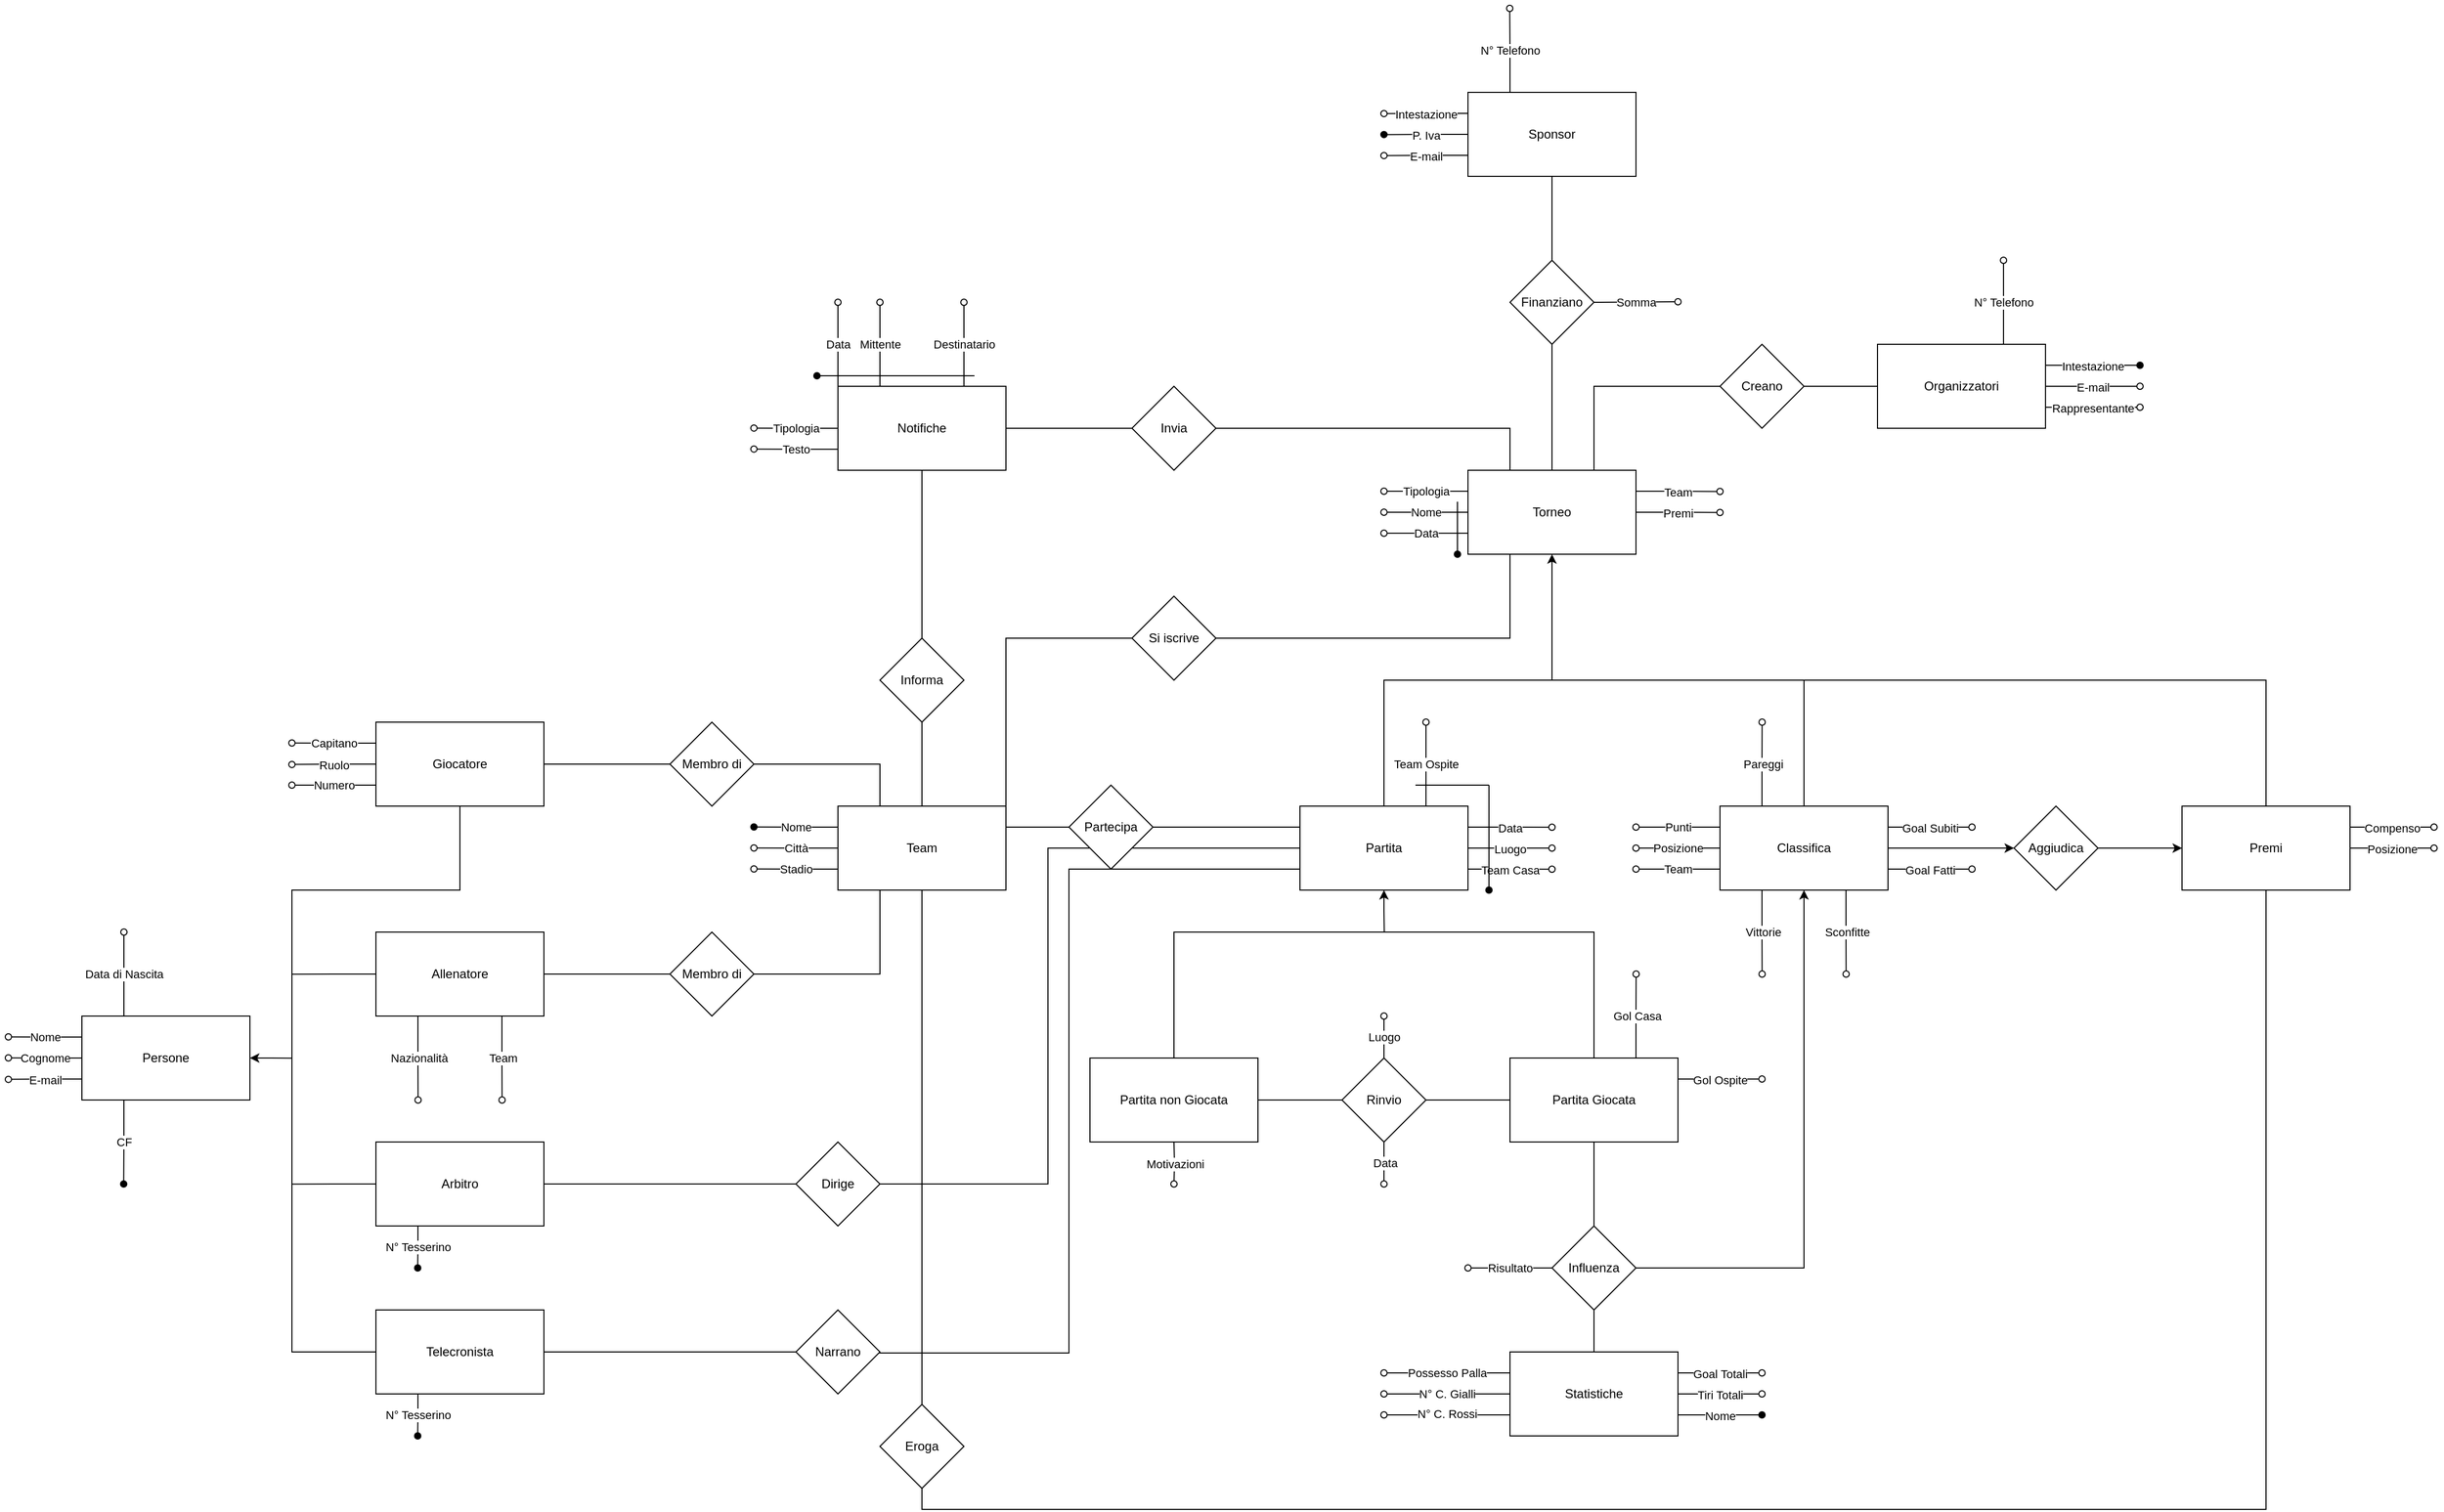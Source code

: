 <mxfile version="24.3.0" type="device">
  <diagram name="Pagina-1" id="0Rbkx9QmhZhgT6b7FMYn">
    <mxGraphModel dx="1050" dy="530" grid="1" gridSize="10" guides="1" tooltips="1" connect="1" arrows="1" fold="1" page="1" pageScale="1" pageWidth="2336" pageHeight="1654" math="0" shadow="0">
      <root>
        <mxCell id="0" />
        <mxCell id="1" parent="0" />
        <mxCell id="u2MX4JC7FRzVMPu_PMGF-46" style="edgeStyle=orthogonalEdgeStyle;rounded=0;orthogonalLoop=1;jettySize=auto;html=1;exitX=1;exitY=0.5;exitDx=0;exitDy=0;entryX=0;entryY=0.75;entryDx=0;entryDy=0;endArrow=none;endFill=0;" parent="1" target="u2MX4JC7FRzVMPu_PMGF-21" edge="1">
          <mxGeometry relative="1" as="geometry">
            <mxPoint x="803" y="1440" as="sourcePoint" />
            <Array as="points">
              <mxPoint x="1023" y="1441" />
              <mxPoint x="1023" y="980" />
            </Array>
          </mxGeometry>
        </mxCell>
        <mxCell id="u2MX4JC7FRzVMPu_PMGF-105" style="edgeStyle=orthogonalEdgeStyle;rounded=0;orthogonalLoop=1;jettySize=auto;html=1;exitX=1;exitY=0.5;exitDx=0;exitDy=0;entryX=0;entryY=0.5;entryDx=0;entryDy=0;endArrow=none;endFill=0;" parent="1" source="u2MX4JC7FRzVMPu_PMGF-41" target="u2MX4JC7FRzVMPu_PMGF-21" edge="1">
          <mxGeometry relative="1" as="geometry">
            <Array as="points">
              <mxPoint x="1003" y="1280" />
              <mxPoint x="1003" y="960" />
            </Array>
          </mxGeometry>
        </mxCell>
        <mxCell id="cI6OHQR8IvunFAdhXqOb-24" value="Data" style="edgeStyle=orthogonalEdgeStyle;rounded=0;orthogonalLoop=1;jettySize=auto;html=1;exitX=0;exitY=0.75;exitDx=0;exitDy=0;endArrow=oval;endFill=0;" parent="1" source="u2MX4JC7FRzVMPu_PMGF-2" edge="1">
          <mxGeometry relative="1" as="geometry">
            <mxPoint x="1323" y="660" as="targetPoint" />
          </mxGeometry>
        </mxCell>
        <mxCell id="cI6OHQR8IvunFAdhXqOb-25" value="Nome" style="edgeStyle=orthogonalEdgeStyle;rounded=0;orthogonalLoop=1;jettySize=auto;html=1;exitX=0;exitY=0.5;exitDx=0;exitDy=0;endArrow=oval;endFill=0;" parent="1" source="u2MX4JC7FRzVMPu_PMGF-2" edge="1">
          <mxGeometry relative="1" as="geometry">
            <mxPoint x="1323" y="640" as="targetPoint" />
          </mxGeometry>
        </mxCell>
        <mxCell id="cI6OHQR8IvunFAdhXqOb-26" value="Tipologia" style="edgeStyle=orthogonalEdgeStyle;rounded=0;orthogonalLoop=1;jettySize=auto;html=1;exitX=0;exitY=0.25;exitDx=0;exitDy=0;endArrow=oval;endFill=0;" parent="1" source="u2MX4JC7FRzVMPu_PMGF-2" edge="1">
          <mxGeometry relative="1" as="geometry">
            <mxPoint x="1323" y="620" as="targetPoint" />
          </mxGeometry>
        </mxCell>
        <mxCell id="cI6OHQR8IvunFAdhXqOb-28" value="Team" style="edgeStyle=orthogonalEdgeStyle;rounded=0;orthogonalLoop=1;jettySize=auto;html=1;exitX=1;exitY=0.25;exitDx=0;exitDy=0;endArrow=oval;endFill=0;" parent="1" source="u2MX4JC7FRzVMPu_PMGF-2" edge="1">
          <mxGeometry relative="1" as="geometry">
            <mxPoint x="1643" y="620.286" as="targetPoint" />
          </mxGeometry>
        </mxCell>
        <mxCell id="cI6OHQR8IvunFAdhXqOb-29" value="Premi" style="edgeStyle=orthogonalEdgeStyle;rounded=0;orthogonalLoop=1;jettySize=auto;html=1;exitX=1;exitY=0.5;exitDx=0;exitDy=0;endArrow=oval;endFill=0;" parent="1" source="u2MX4JC7FRzVMPu_PMGF-2" edge="1">
          <mxGeometry relative="1" as="geometry">
            <mxPoint x="1643" y="640.286" as="targetPoint" />
          </mxGeometry>
        </mxCell>
        <mxCell id="u2MX4JC7FRzVMPu_PMGF-2" value="Torneo" style="rounded=0;whiteSpace=wrap;html=1;" parent="1" vertex="1">
          <mxGeometry x="1403" y="600" width="160" height="80" as="geometry" />
        </mxCell>
        <mxCell id="u2MX4JC7FRzVMPu_PMGF-102" style="edgeStyle=orthogonalEdgeStyle;rounded=0;orthogonalLoop=1;jettySize=auto;html=1;exitX=1;exitY=0;exitDx=0;exitDy=0;entryX=0;entryY=0.5;entryDx=0;entryDy=0;endArrow=none;endFill=0;" parent="1" source="u2MX4JC7FRzVMPu_PMGF-3" target="u2MX4JC7FRzVMPu_PMGF-27" edge="1">
          <mxGeometry relative="1" as="geometry" />
        </mxCell>
        <mxCell id="cI6OHQR8IvunFAdhXqOb-12" value="Nome" style="edgeStyle=orthogonalEdgeStyle;rounded=0;orthogonalLoop=1;jettySize=auto;html=1;exitX=0;exitY=0.25;exitDx=0;exitDy=0;endArrow=oval;endFill=1;" parent="1" source="u2MX4JC7FRzVMPu_PMGF-3" edge="1">
          <mxGeometry relative="1" as="geometry">
            <mxPoint x="723" y="939.87" as="targetPoint" />
          </mxGeometry>
        </mxCell>
        <mxCell id="cI6OHQR8IvunFAdhXqOb-13" value="Città" style="edgeStyle=orthogonalEdgeStyle;rounded=0;orthogonalLoop=1;jettySize=auto;html=1;exitX=0;exitY=0.5;exitDx=0;exitDy=0;endArrow=oval;endFill=0;" parent="1" source="u2MX4JC7FRzVMPu_PMGF-3" edge="1">
          <mxGeometry relative="1" as="geometry">
            <mxPoint x="723" y="959.87" as="targetPoint" />
          </mxGeometry>
        </mxCell>
        <mxCell id="cI6OHQR8IvunFAdhXqOb-15" value="Stadio" style="edgeStyle=orthogonalEdgeStyle;rounded=0;orthogonalLoop=1;jettySize=auto;html=1;exitX=0;exitY=0.75;exitDx=0;exitDy=0;endArrow=oval;endFill=0;" parent="1" source="u2MX4JC7FRzVMPu_PMGF-3" edge="1">
          <mxGeometry relative="1" as="geometry">
            <mxPoint x="723" y="979.87" as="targetPoint" />
          </mxGeometry>
        </mxCell>
        <mxCell id="u2MX4JC7FRzVMPu_PMGF-3" value="Team" style="rounded=0;whiteSpace=wrap;html=1;" parent="1" vertex="1">
          <mxGeometry x="803" y="920" width="160" height="80" as="geometry" />
        </mxCell>
        <mxCell id="u2MX4JC7FRzVMPu_PMGF-124" style="edgeStyle=orthogonalEdgeStyle;rounded=0;orthogonalLoop=1;jettySize=auto;html=1;exitX=1;exitY=0.5;exitDx=0;exitDy=0;endArrow=none;endFill=0;startArrow=classic;startFill=1;" parent="1" source="u2MX4JC7FRzVMPu_PMGF-4" edge="1">
          <mxGeometry relative="1" as="geometry">
            <mxPoint x="283" y="1160.143" as="targetPoint" />
          </mxGeometry>
        </mxCell>
        <mxCell id="cI6OHQR8IvunFAdhXqOb-2" value="Nome" style="edgeStyle=orthogonalEdgeStyle;rounded=0;orthogonalLoop=1;jettySize=auto;html=1;exitX=0;exitY=0.25;exitDx=0;exitDy=0;endArrow=oval;endFill=0;" parent="1" source="u2MX4JC7FRzVMPu_PMGF-4" edge="1">
          <mxGeometry relative="1" as="geometry">
            <mxPoint x="13" y="1139.895" as="targetPoint" />
          </mxGeometry>
        </mxCell>
        <mxCell id="cI6OHQR8IvunFAdhXqOb-3" value="Cognome" style="edgeStyle=orthogonalEdgeStyle;rounded=0;orthogonalLoop=1;jettySize=auto;html=1;exitX=0;exitY=0.5;exitDx=0;exitDy=0;endArrow=oval;endFill=0;" parent="1" source="u2MX4JC7FRzVMPu_PMGF-4" edge="1">
          <mxGeometry relative="1" as="geometry">
            <mxPoint x="13" y="1159.895" as="targetPoint" />
          </mxGeometry>
        </mxCell>
        <mxCell id="cI6OHQR8IvunFAdhXqOb-4" value="E-mail" style="edgeStyle=orthogonalEdgeStyle;rounded=0;orthogonalLoop=1;jettySize=auto;html=1;exitX=0;exitY=0.75;exitDx=0;exitDy=0;endArrow=oval;endFill=0;" parent="1" source="u2MX4JC7FRzVMPu_PMGF-4" edge="1">
          <mxGeometry relative="1" as="geometry">
            <mxPoint x="13.0" y="1180.333" as="targetPoint" />
          </mxGeometry>
        </mxCell>
        <mxCell id="cI6OHQR8IvunFAdhXqOb-5" value="CF" style="edgeStyle=orthogonalEdgeStyle;rounded=0;orthogonalLoop=1;jettySize=auto;html=1;exitX=0.25;exitY=1;exitDx=0;exitDy=0;endArrow=oval;endFill=1;" parent="1" source="u2MX4JC7FRzVMPu_PMGF-4" edge="1">
          <mxGeometry relative="1" as="geometry">
            <mxPoint x="122.778" y="1280" as="targetPoint" />
          </mxGeometry>
        </mxCell>
        <mxCell id="cI6OHQR8IvunFAdhXqOb-40" value="Data di Nascita" style="edgeStyle=orthogonalEdgeStyle;rounded=0;orthogonalLoop=1;jettySize=auto;html=1;exitX=0.25;exitY=0;exitDx=0;exitDy=0;endArrow=oval;endFill=0;" parent="1" source="u2MX4JC7FRzVMPu_PMGF-4" edge="1">
          <mxGeometry relative="1" as="geometry">
            <mxPoint x="123" y="1040" as="targetPoint" />
          </mxGeometry>
        </mxCell>
        <mxCell id="u2MX4JC7FRzVMPu_PMGF-4" value="Persone" style="rounded=0;whiteSpace=wrap;html=1;" parent="1" vertex="1">
          <mxGeometry x="83" y="1120" width="160" height="80" as="geometry" />
        </mxCell>
        <mxCell id="u2MX4JC7FRzVMPu_PMGF-43" style="edgeStyle=orthogonalEdgeStyle;rounded=0;orthogonalLoop=1;jettySize=auto;html=1;exitX=1;exitY=0.5;exitDx=0;exitDy=0;entryX=0;entryY=0.5;entryDx=0;entryDy=0;endArrow=none;endFill=0;" parent="1" source="u2MX4JC7FRzVMPu_PMGF-5" target="u2MX4JC7FRzVMPu_PMGF-41" edge="1">
          <mxGeometry relative="1" as="geometry" />
        </mxCell>
        <mxCell id="u2MX4JC7FRzVMPu_PMGF-123" style="edgeStyle=orthogonalEdgeStyle;rounded=0;orthogonalLoop=1;jettySize=auto;html=1;exitX=0;exitY=0.5;exitDx=0;exitDy=0;endArrow=none;endFill=0;" parent="1" source="u2MX4JC7FRzVMPu_PMGF-5" edge="1">
          <mxGeometry relative="1" as="geometry">
            <mxPoint x="283" y="1280.143" as="targetPoint" />
          </mxGeometry>
        </mxCell>
        <mxCell id="cI6OHQR8IvunFAdhXqOb-8" value="N° Tesserino" style="edgeStyle=orthogonalEdgeStyle;rounded=0;orthogonalLoop=1;jettySize=auto;html=1;exitX=0.25;exitY=1;exitDx=0;exitDy=0;endArrow=oval;endFill=1;" parent="1" source="u2MX4JC7FRzVMPu_PMGF-5" edge="1">
          <mxGeometry relative="1" as="geometry">
            <mxPoint x="402.778" y="1360" as="targetPoint" />
          </mxGeometry>
        </mxCell>
        <mxCell id="u2MX4JC7FRzVMPu_PMGF-5" value="Arbitro" style="rounded=0;whiteSpace=wrap;html=1;" parent="1" vertex="1">
          <mxGeometry x="363" y="1240" width="160" height="80" as="geometry" />
        </mxCell>
        <mxCell id="u2MX4JC7FRzVMPu_PMGF-13" style="edgeStyle=orthogonalEdgeStyle;rounded=0;orthogonalLoop=1;jettySize=auto;html=1;exitX=1;exitY=0.5;exitDx=0;exitDy=0;entryX=0;entryY=0.5;entryDx=0;entryDy=0;endArrow=none;endFill=0;" parent="1" source="u2MX4JC7FRzVMPu_PMGF-6" target="cI6OHQR8IvunFAdhXqOb-10" edge="1">
          <mxGeometry relative="1" as="geometry" />
        </mxCell>
        <mxCell id="u2MX4JC7FRzVMPu_PMGF-122" style="edgeStyle=orthogonalEdgeStyle;rounded=0;orthogonalLoop=1;jettySize=auto;html=1;exitX=0;exitY=0.5;exitDx=0;exitDy=0;endArrow=none;endFill=0;" parent="1" source="u2MX4JC7FRzVMPu_PMGF-6" edge="1">
          <mxGeometry relative="1" as="geometry">
            <mxPoint x="283" y="1080.143" as="targetPoint" />
          </mxGeometry>
        </mxCell>
        <mxCell id="cI6OHQR8IvunFAdhXqOb-74" value="Nazionalità" style="edgeStyle=orthogonalEdgeStyle;rounded=0;orthogonalLoop=1;jettySize=auto;html=1;exitX=0.25;exitY=1;exitDx=0;exitDy=0;endArrow=oval;endFill=0;" parent="1" source="u2MX4JC7FRzVMPu_PMGF-6" edge="1">
          <mxGeometry relative="1" as="geometry">
            <mxPoint x="403.138" y="1200" as="targetPoint" />
          </mxGeometry>
        </mxCell>
        <mxCell id="cI6OHQR8IvunFAdhXqOb-75" value="Team" style="edgeStyle=orthogonalEdgeStyle;rounded=0;orthogonalLoop=1;jettySize=auto;html=1;exitX=0.75;exitY=1;exitDx=0;exitDy=0;endArrow=oval;endFill=0;" parent="1" source="u2MX4JC7FRzVMPu_PMGF-6" edge="1">
          <mxGeometry relative="1" as="geometry">
            <mxPoint x="483.138" y="1200" as="targetPoint" />
          </mxGeometry>
        </mxCell>
        <mxCell id="u2MX4JC7FRzVMPu_PMGF-6" value="&lt;div&gt;Allenatore&lt;/div&gt;" style="rounded=0;whiteSpace=wrap;html=1;" parent="1" vertex="1">
          <mxGeometry x="363" y="1040" width="160" height="80" as="geometry" />
        </mxCell>
        <mxCell id="u2MX4JC7FRzVMPu_PMGF-14" style="edgeStyle=orthogonalEdgeStyle;rounded=0;orthogonalLoop=1;jettySize=auto;html=1;exitX=1;exitY=0.5;exitDx=0;exitDy=0;entryX=0;entryY=0.5;entryDx=0;entryDy=0;endArrow=none;endFill=0;" parent="1" source="u2MX4JC7FRzVMPu_PMGF-7" target="u2MX4JC7FRzVMPu_PMGF-12" edge="1">
          <mxGeometry relative="1" as="geometry" />
        </mxCell>
        <mxCell id="u2MX4JC7FRzVMPu_PMGF-79" style="edgeStyle=orthogonalEdgeStyle;rounded=0;orthogonalLoop=1;jettySize=auto;html=1;exitX=0.5;exitY=1;exitDx=0;exitDy=0;entryX=0;entryY=0.5;entryDx=0;entryDy=0;endArrow=none;endFill=0;" parent="1" source="u2MX4JC7FRzVMPu_PMGF-7" target="u2MX4JC7FRzVMPu_PMGF-40" edge="1">
          <mxGeometry relative="1" as="geometry">
            <Array as="points">
              <mxPoint x="443" y="1000" />
              <mxPoint x="283" y="1000" />
              <mxPoint x="283" y="1440" />
            </Array>
          </mxGeometry>
        </mxCell>
        <mxCell id="cI6OHQR8IvunFAdhXqOb-6" value="Numero" style="edgeStyle=orthogonalEdgeStyle;rounded=0;orthogonalLoop=1;jettySize=auto;html=1;exitX=0;exitY=0.75;exitDx=0;exitDy=0;endArrow=oval;endFill=0;" parent="1" source="u2MX4JC7FRzVMPu_PMGF-7" edge="1">
          <mxGeometry relative="1" as="geometry">
            <mxPoint x="283" y="900" as="targetPoint" />
          </mxGeometry>
        </mxCell>
        <mxCell id="cI6OHQR8IvunFAdhXqOb-7" value="Ruolo" style="edgeStyle=orthogonalEdgeStyle;rounded=0;orthogonalLoop=1;jettySize=auto;html=1;exitX=0;exitY=0.5;exitDx=0;exitDy=0;endArrow=oval;endFill=0;" parent="1" source="u2MX4JC7FRzVMPu_PMGF-7" edge="1">
          <mxGeometry relative="1" as="geometry">
            <mxPoint x="283" y="880.333" as="targetPoint" />
          </mxGeometry>
        </mxCell>
        <mxCell id="cI6OHQR8IvunFAdhXqOb-14" value="Capitano" style="edgeStyle=orthogonalEdgeStyle;rounded=0;orthogonalLoop=1;jettySize=auto;html=1;exitX=0;exitY=0.25;exitDx=0;exitDy=0;endArrow=oval;endFill=0;" parent="1" source="u2MX4JC7FRzVMPu_PMGF-7" edge="1">
          <mxGeometry relative="1" as="geometry">
            <mxPoint x="283" y="859.87" as="targetPoint" />
          </mxGeometry>
        </mxCell>
        <mxCell id="u2MX4JC7FRzVMPu_PMGF-7" value="Giocatore" style="rounded=0;whiteSpace=wrap;html=1;" parent="1" vertex="1">
          <mxGeometry x="363" y="840" width="160" height="80" as="geometry" />
        </mxCell>
        <mxCell id="u2MX4JC7FRzVMPu_PMGF-15" style="edgeStyle=orthogonalEdgeStyle;rounded=0;orthogonalLoop=1;jettySize=auto;html=1;exitX=1;exitY=0.5;exitDx=0;exitDy=0;entryX=0.25;entryY=0;entryDx=0;entryDy=0;endArrow=none;endFill=0;" parent="1" source="u2MX4JC7FRzVMPu_PMGF-12" target="u2MX4JC7FRzVMPu_PMGF-3" edge="1">
          <mxGeometry relative="1" as="geometry" />
        </mxCell>
        <mxCell id="u2MX4JC7FRzVMPu_PMGF-12" value="Membro di" style="rhombus;whiteSpace=wrap;html=1;" parent="1" vertex="1">
          <mxGeometry x="643" y="840" width="80" height="80" as="geometry" />
        </mxCell>
        <mxCell id="u2MX4JC7FRzVMPu_PMGF-17" style="edgeStyle=orthogonalEdgeStyle;rounded=0;orthogonalLoop=1;jettySize=auto;html=1;exitX=0.5;exitY=1;exitDx=0;exitDy=0;entryX=0.5;entryY=0;entryDx=0;entryDy=0;endArrow=none;endFill=0;" parent="1" source="u2MX4JC7FRzVMPu_PMGF-16" target="u2MX4JC7FRzVMPu_PMGF-3" edge="1">
          <mxGeometry relative="1" as="geometry" />
        </mxCell>
        <mxCell id="u2MX4JC7FRzVMPu_PMGF-96" style="edgeStyle=orthogonalEdgeStyle;rounded=0;orthogonalLoop=1;jettySize=auto;html=1;exitX=0.5;exitY=0;exitDx=0;exitDy=0;entryX=0.5;entryY=1;entryDx=0;entryDy=0;endArrow=none;endFill=0;" parent="1" source="u2MX4JC7FRzVMPu_PMGF-16" target="u2MX4JC7FRzVMPu_PMGF-94" edge="1">
          <mxGeometry relative="1" as="geometry" />
        </mxCell>
        <mxCell id="u2MX4JC7FRzVMPu_PMGF-16" value="Informa" style="rhombus;whiteSpace=wrap;html=1;" parent="1" vertex="1">
          <mxGeometry x="843" y="760" width="80" height="80" as="geometry" />
        </mxCell>
        <mxCell id="u2MX4JC7FRzVMPu_PMGF-98" style="edgeStyle=orthogonalEdgeStyle;rounded=0;orthogonalLoop=1;jettySize=auto;html=1;exitX=0.5;exitY=0;exitDx=0;exitDy=0;entryX=0.5;entryY=1;entryDx=0;entryDy=0;" parent="1" source="u2MX4JC7FRzVMPu_PMGF-21" target="u2MX4JC7FRzVMPu_PMGF-2" edge="1">
          <mxGeometry relative="1" as="geometry">
            <mxPoint x="1353" y="810" as="targetPoint" />
            <Array as="points">
              <mxPoint x="1323" y="800" />
              <mxPoint x="1483" y="800" />
            </Array>
          </mxGeometry>
        </mxCell>
        <mxCell id="u2MX4JC7FRzVMPu_PMGF-126" style="edgeStyle=orthogonalEdgeStyle;rounded=0;orthogonalLoop=1;jettySize=auto;html=1;exitX=0.5;exitY=1;exitDx=0;exitDy=0;endArrow=none;endFill=0;startArrow=classic;startFill=1;" parent="1" source="u2MX4JC7FRzVMPu_PMGF-21" edge="1">
          <mxGeometry relative="1" as="geometry">
            <mxPoint x="1323.294" y="1040.0" as="targetPoint" />
          </mxGeometry>
        </mxCell>
        <mxCell id="cI6OHQR8IvunFAdhXqOb-42" value="Data" style="edgeStyle=orthogonalEdgeStyle;rounded=0;orthogonalLoop=1;jettySize=auto;html=1;exitX=1;exitY=0.25;exitDx=0;exitDy=0;endArrow=oval;endFill=0;" parent="1" source="u2MX4JC7FRzVMPu_PMGF-21" edge="1">
          <mxGeometry relative="1" as="geometry">
            <mxPoint x="1483" y="940.143" as="targetPoint" />
          </mxGeometry>
        </mxCell>
        <mxCell id="cI6OHQR8IvunFAdhXqOb-43" value="Luogo" style="edgeStyle=orthogonalEdgeStyle;rounded=0;orthogonalLoop=1;jettySize=auto;html=1;exitX=1;exitY=0.5;exitDx=0;exitDy=0;endArrow=oval;endFill=0;" parent="1" source="u2MX4JC7FRzVMPu_PMGF-21" edge="1">
          <mxGeometry relative="1" as="geometry">
            <mxPoint x="1483" y="960" as="targetPoint" />
          </mxGeometry>
        </mxCell>
        <mxCell id="cI6OHQR8IvunFAdhXqOb-46" value="Team Casa" style="edgeStyle=orthogonalEdgeStyle;rounded=0;orthogonalLoop=1;jettySize=auto;html=1;exitX=1;exitY=0.75;exitDx=0;exitDy=0;endArrow=oval;endFill=0;" parent="1" source="u2MX4JC7FRzVMPu_PMGF-21" edge="1">
          <mxGeometry relative="1" as="geometry">
            <mxPoint x="1483" y="980.143" as="targetPoint" />
          </mxGeometry>
        </mxCell>
        <mxCell id="cI6OHQR8IvunFAdhXqOb-47" value="Team Ospite" style="edgeStyle=orthogonalEdgeStyle;rounded=0;orthogonalLoop=1;jettySize=auto;html=1;exitX=0.75;exitY=0;exitDx=0;exitDy=0;endArrow=oval;endFill=0;" parent="1" source="u2MX4JC7FRzVMPu_PMGF-21" edge="1">
          <mxGeometry relative="1" as="geometry">
            <mxPoint x="1363" y="840" as="targetPoint" />
          </mxGeometry>
        </mxCell>
        <mxCell id="u2MX4JC7FRzVMPu_PMGF-21" value="Partita" style="rounded=0;whiteSpace=wrap;html=1;" parent="1" vertex="1">
          <mxGeometry x="1243" y="920" width="160" height="80" as="geometry" />
        </mxCell>
        <mxCell id="u2MX4JC7FRzVMPu_PMGF-26" style="edgeStyle=orthogonalEdgeStyle;rounded=0;orthogonalLoop=1;jettySize=auto;html=1;exitX=1;exitY=0.5;exitDx=0;exitDy=0;entryX=0;entryY=0.25;entryDx=0;entryDy=0;endArrow=none;endFill=0;" parent="1" source="u2MX4JC7FRzVMPu_PMGF-24" target="u2MX4JC7FRzVMPu_PMGF-21" edge="1">
          <mxGeometry relative="1" as="geometry" />
        </mxCell>
        <mxCell id="u2MX4JC7FRzVMPu_PMGF-103" style="edgeStyle=orthogonalEdgeStyle;rounded=0;orthogonalLoop=1;jettySize=auto;html=1;exitX=0;exitY=0.5;exitDx=0;exitDy=0;entryX=1;entryY=0.25;entryDx=0;entryDy=0;endArrow=none;endFill=0;" parent="1" source="u2MX4JC7FRzVMPu_PMGF-24" target="u2MX4JC7FRzVMPu_PMGF-3" edge="1">
          <mxGeometry relative="1" as="geometry" />
        </mxCell>
        <mxCell id="u2MX4JC7FRzVMPu_PMGF-24" value="Partecipa" style="rhombus;whiteSpace=wrap;html=1;" parent="1" vertex="1">
          <mxGeometry x="1023" y="900" width="80" height="80" as="geometry" />
        </mxCell>
        <mxCell id="u2MX4JC7FRzVMPu_PMGF-38" style="edgeStyle=orthogonalEdgeStyle;rounded=0;orthogonalLoop=1;jettySize=auto;html=1;exitX=1;exitY=0.5;exitDx=0;exitDy=0;entryX=0.25;entryY=1;entryDx=0;entryDy=0;endArrow=none;endFill=0;" parent="1" source="u2MX4JC7FRzVMPu_PMGF-27" target="u2MX4JC7FRzVMPu_PMGF-2" edge="1">
          <mxGeometry relative="1" as="geometry" />
        </mxCell>
        <mxCell id="u2MX4JC7FRzVMPu_PMGF-27" value="Si iscrive" style="rhombus;whiteSpace=wrap;html=1;" parent="1" vertex="1">
          <mxGeometry x="1083" y="720" width="80" height="80" as="geometry" />
        </mxCell>
        <mxCell id="u2MX4JC7FRzVMPu_PMGF-76" value="Motivazioni" style="edgeStyle=orthogonalEdgeStyle;rounded=0;orthogonalLoop=1;jettySize=auto;html=1;exitX=0.5;exitY=1;exitDx=0;exitDy=0;endArrow=oval;endFill=0;" parent="1" edge="1">
          <mxGeometry relative="1" as="geometry">
            <mxPoint x="1123" y="1280" as="targetPoint" />
            <mxPoint x="1123" y="1240" as="sourcePoint" />
          </mxGeometry>
        </mxCell>
        <mxCell id="u2MX4JC7FRzVMPu_PMGF-109" style="edgeStyle=orthogonalEdgeStyle;rounded=0;orthogonalLoop=1;jettySize=auto;html=1;exitX=1;exitY=0.5;exitDx=0;exitDy=0;endArrow=none;endFill=0;" parent="1" source="u2MX4JC7FRzVMPu_PMGF-31" target="u2MX4JC7FRzVMPu_PMGF-110" edge="1">
          <mxGeometry relative="1" as="geometry">
            <mxPoint x="1243.0" y="1199.529" as="targetPoint" />
            <mxPoint x="1203" y="1200" as="sourcePoint" />
          </mxGeometry>
        </mxCell>
        <mxCell id="u2MX4JC7FRzVMPu_PMGF-116" style="edgeStyle=orthogonalEdgeStyle;rounded=0;orthogonalLoop=1;jettySize=auto;html=1;exitX=0.5;exitY=0;exitDx=0;exitDy=0;entryX=0.5;entryY=0;entryDx=0;entryDy=0;endArrow=none;endFill=0;" parent="1" target="u2MX4JC7FRzVMPu_PMGF-32" edge="1">
          <mxGeometry relative="1" as="geometry">
            <mxPoint x="1123" y="1160" as="sourcePoint" />
            <Array as="points">
              <mxPoint x="1123" y="1040" />
              <mxPoint x="1523" y="1040" />
            </Array>
          </mxGeometry>
        </mxCell>
        <mxCell id="u2MX4JC7FRzVMPu_PMGF-31" value="Partita non Giocata" style="rounded=0;whiteSpace=wrap;html=1;" parent="1" vertex="1">
          <mxGeometry x="1043" y="1160" width="160" height="80" as="geometry" />
        </mxCell>
        <mxCell id="cI6OHQR8IvunFAdhXqOb-52" value="Gol Casa" style="edgeStyle=orthogonalEdgeStyle;rounded=0;orthogonalLoop=1;jettySize=auto;html=1;exitX=0.75;exitY=0;exitDx=0;exitDy=0;endArrow=oval;endFill=0;" parent="1" source="u2MX4JC7FRzVMPu_PMGF-32" edge="1">
          <mxGeometry relative="1" as="geometry">
            <mxPoint x="1563.138" y="1080" as="targetPoint" />
          </mxGeometry>
        </mxCell>
        <mxCell id="cI6OHQR8IvunFAdhXqOb-53" value="Gol Ospite" style="edgeStyle=orthogonalEdgeStyle;rounded=0;orthogonalLoop=1;jettySize=auto;html=1;exitX=1;exitY=0.25;exitDx=0;exitDy=0;endArrow=oval;endFill=0;" parent="1" source="u2MX4JC7FRzVMPu_PMGF-32" edge="1">
          <mxGeometry relative="1" as="geometry">
            <mxPoint x="1683" y="1180" as="targetPoint" />
          </mxGeometry>
        </mxCell>
        <mxCell id="u2MX4JC7FRzVMPu_PMGF-32" value="Partita Giocata" style="rounded=0;whiteSpace=wrap;html=1;" parent="1" vertex="1">
          <mxGeometry x="1443" y="1160" width="160" height="80" as="geometry" />
        </mxCell>
        <mxCell id="u2MX4JC7FRzVMPu_PMGF-44" style="edgeStyle=orthogonalEdgeStyle;rounded=0;orthogonalLoop=1;jettySize=auto;html=1;exitX=1;exitY=0.5;exitDx=0;exitDy=0;entryX=0;entryY=0.5;entryDx=0;entryDy=0;endArrow=none;endFill=0;" parent="1" source="u2MX4JC7FRzVMPu_PMGF-40" target="u2MX4JC7FRzVMPu_PMGF-42" edge="1">
          <mxGeometry relative="1" as="geometry" />
        </mxCell>
        <mxCell id="cI6OHQR8IvunFAdhXqOb-9" value="N° Tesserino" style="edgeStyle=orthogonalEdgeStyle;rounded=0;orthogonalLoop=1;jettySize=auto;html=1;exitX=0.25;exitY=1;exitDx=0;exitDy=0;endArrow=oval;endFill=1;" parent="1" source="u2MX4JC7FRzVMPu_PMGF-40" edge="1">
          <mxGeometry relative="1" as="geometry">
            <mxPoint x="402.778" y="1520" as="targetPoint" />
          </mxGeometry>
        </mxCell>
        <mxCell id="u2MX4JC7FRzVMPu_PMGF-40" value="Telecronista" style="rounded=0;whiteSpace=wrap;html=1;" parent="1" vertex="1">
          <mxGeometry x="363" y="1400" width="160" height="80" as="geometry" />
        </mxCell>
        <mxCell id="u2MX4JC7FRzVMPu_PMGF-41" value="Dirige" style="rhombus;whiteSpace=wrap;html=1;" parent="1" vertex="1">
          <mxGeometry x="763" y="1240" width="80" height="80" as="geometry" />
        </mxCell>
        <mxCell id="u2MX4JC7FRzVMPu_PMGF-42" value="Narrano" style="rhombus;whiteSpace=wrap;html=1;" parent="1" vertex="1">
          <mxGeometry x="763" y="1400" width="80" height="80" as="geometry" />
        </mxCell>
        <mxCell id="u2MX4JC7FRzVMPu_PMGF-55" style="edgeStyle=orthogonalEdgeStyle;rounded=0;orthogonalLoop=1;jettySize=auto;html=1;exitX=1;exitY=0.5;exitDx=0;exitDy=0;" parent="1" source="u2MX4JC7FRzVMPu_PMGF-49" target="u2MX4JC7FRzVMPu_PMGF-56" edge="1">
          <mxGeometry relative="1" as="geometry">
            <mxPoint x="2053" y="1020.143" as="targetPoint" />
          </mxGeometry>
        </mxCell>
        <mxCell id="u2MX4JC7FRzVMPu_PMGF-108" style="edgeStyle=orthogonalEdgeStyle;rounded=0;orthogonalLoop=1;jettySize=auto;html=1;exitX=0.5;exitY=0;exitDx=0;exitDy=0;endArrow=none;endFill=0;" parent="1" source="u2MX4JC7FRzVMPu_PMGF-49" edge="1">
          <mxGeometry relative="1" as="geometry">
            <mxPoint x="1473" y="800" as="targetPoint" />
            <Array as="points">
              <mxPoint x="1673" y="800" />
              <mxPoint x="1473" y="800" />
            </Array>
          </mxGeometry>
        </mxCell>
        <mxCell id="cI6OHQR8IvunFAdhXqOb-64" value="Punti" style="edgeStyle=orthogonalEdgeStyle;rounded=0;orthogonalLoop=1;jettySize=auto;html=1;exitX=0;exitY=0.25;exitDx=0;exitDy=0;endArrow=oval;endFill=0;" parent="1" source="u2MX4JC7FRzVMPu_PMGF-49" edge="1">
          <mxGeometry relative="1" as="geometry">
            <mxPoint x="1563" y="940" as="targetPoint" />
          </mxGeometry>
        </mxCell>
        <mxCell id="cI6OHQR8IvunFAdhXqOb-65" value="Posizione" style="edgeStyle=orthogonalEdgeStyle;rounded=0;orthogonalLoop=1;jettySize=auto;html=1;exitX=0;exitY=0.5;exitDx=0;exitDy=0;endArrow=oval;endFill=0;" parent="1" source="u2MX4JC7FRzVMPu_PMGF-49" edge="1">
          <mxGeometry relative="1" as="geometry">
            <mxPoint x="1563" y="960" as="targetPoint" />
          </mxGeometry>
        </mxCell>
        <mxCell id="cI6OHQR8IvunFAdhXqOb-66" value="Team" style="edgeStyle=orthogonalEdgeStyle;rounded=0;orthogonalLoop=1;jettySize=auto;html=1;exitX=0;exitY=0.75;exitDx=0;exitDy=0;endArrow=oval;endFill=0;" parent="1" source="u2MX4JC7FRzVMPu_PMGF-49" edge="1">
          <mxGeometry relative="1" as="geometry">
            <mxPoint x="1563" y="980" as="targetPoint" />
          </mxGeometry>
        </mxCell>
        <mxCell id="cI6OHQR8IvunFAdhXqOb-67" value="Vittorie" style="edgeStyle=orthogonalEdgeStyle;rounded=0;orthogonalLoop=1;jettySize=auto;html=1;exitX=0.25;exitY=1;exitDx=0;exitDy=0;endArrow=oval;endFill=0;" parent="1" source="u2MX4JC7FRzVMPu_PMGF-49" edge="1">
          <mxGeometry relative="1" as="geometry">
            <mxPoint x="1683.138" y="1080" as="targetPoint" />
          </mxGeometry>
        </mxCell>
        <mxCell id="cI6OHQR8IvunFAdhXqOb-68" value="Pareggi" style="edgeStyle=orthogonalEdgeStyle;rounded=0;orthogonalLoop=1;jettySize=auto;html=1;exitX=0.25;exitY=0;exitDx=0;exitDy=0;endArrow=oval;endFill=0;" parent="1" source="u2MX4JC7FRzVMPu_PMGF-49" edge="1">
          <mxGeometry relative="1" as="geometry">
            <mxPoint x="1683.138" y="840" as="targetPoint" />
          </mxGeometry>
        </mxCell>
        <mxCell id="cI6OHQR8IvunFAdhXqOb-69" value="Sconfitte" style="edgeStyle=orthogonalEdgeStyle;rounded=0;orthogonalLoop=1;jettySize=auto;html=1;exitX=0.75;exitY=1;exitDx=0;exitDy=0;endArrow=oval;endFill=0;" parent="1" source="u2MX4JC7FRzVMPu_PMGF-49" edge="1">
          <mxGeometry relative="1" as="geometry">
            <mxPoint x="1763.138" y="1080" as="targetPoint" />
          </mxGeometry>
        </mxCell>
        <mxCell id="cI6OHQR8IvunFAdhXqOb-70" value="Goal Fatti" style="edgeStyle=orthogonalEdgeStyle;rounded=0;orthogonalLoop=1;jettySize=auto;html=1;exitX=1;exitY=0.75;exitDx=0;exitDy=0;endArrow=oval;endFill=0;" parent="1" source="u2MX4JC7FRzVMPu_PMGF-49" edge="1">
          <mxGeometry relative="1" as="geometry">
            <mxPoint x="1883" y="980" as="targetPoint" />
          </mxGeometry>
        </mxCell>
        <mxCell id="cI6OHQR8IvunFAdhXqOb-71" value="Goal Subiti" style="edgeStyle=orthogonalEdgeStyle;rounded=0;orthogonalLoop=1;jettySize=auto;html=1;exitX=1;exitY=0.25;exitDx=0;exitDy=0;endArrow=oval;endFill=0;" parent="1" source="u2MX4JC7FRzVMPu_PMGF-49" edge="1">
          <mxGeometry relative="1" as="geometry">
            <mxPoint x="1883" y="940" as="targetPoint" />
          </mxGeometry>
        </mxCell>
        <mxCell id="u2MX4JC7FRzVMPu_PMGF-49" value="Classifica" style="rounded=0;whiteSpace=wrap;html=1;" parent="1" vertex="1">
          <mxGeometry x="1643" y="920" width="160" height="80" as="geometry" />
        </mxCell>
        <mxCell id="u2MX4JC7FRzVMPu_PMGF-57" style="edgeStyle=orthogonalEdgeStyle;rounded=0;orthogonalLoop=1;jettySize=auto;html=1;exitX=1;exitY=0.5;exitDx=0;exitDy=0;entryX=0;entryY=0.5;entryDx=0;entryDy=0;" parent="1" source="u2MX4JC7FRzVMPu_PMGF-56" target="u2MX4JC7FRzVMPu_PMGF-58" edge="1">
          <mxGeometry relative="1" as="geometry">
            <mxPoint x="2253" y="1020.143" as="targetPoint" />
          </mxGeometry>
        </mxCell>
        <mxCell id="u2MX4JC7FRzVMPu_PMGF-56" value="Aggiudica" style="rhombus;whiteSpace=wrap;html=1;" parent="1" vertex="1">
          <mxGeometry x="1923" y="920.003" width="80" height="80" as="geometry" />
        </mxCell>
        <mxCell id="cI6OHQR8IvunFAdhXqOb-72" value="Compenso" style="edgeStyle=orthogonalEdgeStyle;rounded=0;orthogonalLoop=1;jettySize=auto;html=1;exitX=1;exitY=0.25;exitDx=0;exitDy=0;endArrow=oval;endFill=0;" parent="1" source="u2MX4JC7FRzVMPu_PMGF-58" edge="1">
          <mxGeometry relative="1" as="geometry">
            <mxPoint x="2323" y="940" as="targetPoint" />
          </mxGeometry>
        </mxCell>
        <mxCell id="cI6OHQR8IvunFAdhXqOb-73" value="Posizione" style="edgeStyle=orthogonalEdgeStyle;rounded=0;orthogonalLoop=1;jettySize=auto;html=1;exitX=1;exitY=0.5;exitDx=0;exitDy=0;endArrow=oval;endFill=0;" parent="1" source="u2MX4JC7FRzVMPu_PMGF-58" edge="1">
          <mxGeometry relative="1" as="geometry">
            <mxPoint x="2323" y="960" as="targetPoint" />
          </mxGeometry>
        </mxCell>
        <mxCell id="cI6OHQR8IvunFAdhXqOb-76" style="edgeStyle=orthogonalEdgeStyle;rounded=0;orthogonalLoop=1;jettySize=auto;html=1;exitX=0.5;exitY=0;exitDx=0;exitDy=0;endArrow=none;endFill=0;" parent="1" source="u2MX4JC7FRzVMPu_PMGF-58" edge="1">
          <mxGeometry relative="1" as="geometry">
            <mxPoint x="1723" y="800.0" as="targetPoint" />
            <Array as="points">
              <mxPoint x="2163" y="800" />
            </Array>
          </mxGeometry>
        </mxCell>
        <mxCell id="u2MX4JC7FRzVMPu_PMGF-58" value="Premi" style="rounded=0;whiteSpace=wrap;html=1;" parent="1" vertex="1">
          <mxGeometry x="2083" y="920" width="160" height="80" as="geometry" />
        </mxCell>
        <mxCell id="cI6OHQR8IvunFAdhXqOb-55" value="Possesso Palla" style="edgeStyle=orthogonalEdgeStyle;rounded=0;orthogonalLoop=1;jettySize=auto;html=1;exitX=0;exitY=0.25;exitDx=0;exitDy=0;endArrow=oval;endFill=0;" parent="1" source="u2MX4JC7FRzVMPu_PMGF-59" edge="1">
          <mxGeometry relative="1" as="geometry">
            <mxPoint x="1323" y="1460" as="targetPoint" />
          </mxGeometry>
        </mxCell>
        <mxCell id="cI6OHQR8IvunFAdhXqOb-56" value="N° C. Gialli" style="edgeStyle=orthogonalEdgeStyle;rounded=0;orthogonalLoop=1;jettySize=auto;html=1;exitX=0;exitY=0.5;exitDx=0;exitDy=0;endArrow=oval;endFill=0;" parent="1" source="u2MX4JC7FRzVMPu_PMGF-59" edge="1">
          <mxGeometry relative="1" as="geometry">
            <mxPoint x="1323.0" y="1480" as="targetPoint" />
          </mxGeometry>
        </mxCell>
        <mxCell id="cI6OHQR8IvunFAdhXqOb-57" style="edgeStyle=orthogonalEdgeStyle;rounded=0;orthogonalLoop=1;jettySize=auto;html=1;exitX=0;exitY=0.75;exitDx=0;exitDy=0;endArrow=oval;endFill=0;" parent="1" source="u2MX4JC7FRzVMPu_PMGF-59" edge="1">
          <mxGeometry relative="1" as="geometry">
            <mxPoint x="1323.0" y="1500" as="targetPoint" />
          </mxGeometry>
        </mxCell>
        <mxCell id="cI6OHQR8IvunFAdhXqOb-58" value="N° C. Rossi" style="edgeLabel;html=1;align=center;verticalAlign=middle;resizable=0;points=[];" parent="cI6OHQR8IvunFAdhXqOb-57" vertex="1" connectable="0">
          <mxGeometry x="-0.155" y="-1" relative="1" as="geometry">
            <mxPoint x="-9" as="offset" />
          </mxGeometry>
        </mxCell>
        <mxCell id="cI6OHQR8IvunFAdhXqOb-61" value="Goal Totali" style="edgeStyle=orthogonalEdgeStyle;rounded=0;orthogonalLoop=1;jettySize=auto;html=1;exitX=1;exitY=0.25;exitDx=0;exitDy=0;endArrow=oval;endFill=0;" parent="1" source="u2MX4JC7FRzVMPu_PMGF-59" edge="1">
          <mxGeometry relative="1" as="geometry">
            <mxPoint x="1683" y="1460" as="targetPoint" />
          </mxGeometry>
        </mxCell>
        <mxCell id="cI6OHQR8IvunFAdhXqOb-62" value="Tiri Totali" style="edgeStyle=orthogonalEdgeStyle;rounded=0;orthogonalLoop=1;jettySize=auto;html=1;exitX=1;exitY=0.5;exitDx=0;exitDy=0;endArrow=oval;endFill=0;" parent="1" source="u2MX4JC7FRzVMPu_PMGF-59" edge="1">
          <mxGeometry relative="1" as="geometry">
            <mxPoint x="1683" y="1480" as="targetPoint" />
          </mxGeometry>
        </mxCell>
        <mxCell id="cI6OHQR8IvunFAdhXqOb-63" value="Nome" style="edgeStyle=orthogonalEdgeStyle;rounded=0;orthogonalLoop=1;jettySize=auto;html=1;exitX=1;exitY=0.75;exitDx=0;exitDy=0;endArrow=oval;endFill=1;" parent="1" source="u2MX4JC7FRzVMPu_PMGF-59" edge="1">
          <mxGeometry relative="1" as="geometry">
            <mxPoint x="1683" y="1500" as="targetPoint" />
          </mxGeometry>
        </mxCell>
        <mxCell id="u2MX4JC7FRzVMPu_PMGF-59" value="Statistiche" style="rounded=0;whiteSpace=wrap;html=1;" parent="1" vertex="1">
          <mxGeometry x="1443" y="1440" width="160" height="80" as="geometry" />
        </mxCell>
        <mxCell id="u2MX4JC7FRzVMPu_PMGF-62" style="edgeStyle=orthogonalEdgeStyle;rounded=0;orthogonalLoop=1;jettySize=auto;html=1;exitX=0.5;exitY=1;exitDx=0;exitDy=0;entryX=0.5;entryY=0;entryDx=0;entryDy=0;endArrow=none;endFill=0;" parent="1" source="u2MX4JC7FRzVMPu_PMGF-61" target="u2MX4JC7FRzVMPu_PMGF-59" edge="1">
          <mxGeometry relative="1" as="geometry">
            <mxPoint x="1453" y="1500" as="targetPoint" />
          </mxGeometry>
        </mxCell>
        <mxCell id="u2MX4JC7FRzVMPu_PMGF-78" style="edgeStyle=orthogonalEdgeStyle;rounded=0;orthogonalLoop=1;jettySize=auto;html=1;exitX=1;exitY=0.5;exitDx=0;exitDy=0;entryX=0.5;entryY=1;entryDx=0;entryDy=0;" parent="1" source="u2MX4JC7FRzVMPu_PMGF-61" target="u2MX4JC7FRzVMPu_PMGF-49" edge="1">
          <mxGeometry relative="1" as="geometry" />
        </mxCell>
        <mxCell id="u2MX4JC7FRzVMPu_PMGF-112" style="edgeStyle=orthogonalEdgeStyle;rounded=0;orthogonalLoop=1;jettySize=auto;html=1;exitX=0.5;exitY=0;exitDx=0;exitDy=0;entryX=0.5;entryY=1;entryDx=0;entryDy=0;endArrow=none;endFill=0;" parent="1" source="u2MX4JC7FRzVMPu_PMGF-61" target="u2MX4JC7FRzVMPu_PMGF-32" edge="1">
          <mxGeometry relative="1" as="geometry">
            <Array as="points">
              <mxPoint x="1523" y="1320" />
            </Array>
          </mxGeometry>
        </mxCell>
        <mxCell id="cI6OHQR8IvunFAdhXqOb-54" value="Risultato" style="edgeStyle=orthogonalEdgeStyle;rounded=0;orthogonalLoop=1;jettySize=auto;html=1;exitX=0;exitY=0.5;exitDx=0;exitDy=0;endArrow=oval;endFill=0;" parent="1" source="u2MX4JC7FRzVMPu_PMGF-61" edge="1">
          <mxGeometry relative="1" as="geometry">
            <mxPoint x="1403" y="1360" as="targetPoint" />
          </mxGeometry>
        </mxCell>
        <mxCell id="u2MX4JC7FRzVMPu_PMGF-61" value="Influenza" style="rhombus;whiteSpace=wrap;html=1;" parent="1" vertex="1">
          <mxGeometry x="1483" y="1320" width="80" height="80" as="geometry" />
        </mxCell>
        <mxCell id="u2MX4JC7FRzVMPu_PMGF-72" style="edgeStyle=orthogonalEdgeStyle;rounded=0;orthogonalLoop=1;jettySize=auto;html=1;exitX=0.5;exitY=0;exitDx=0;exitDy=0;entryX=0.5;entryY=1;entryDx=0;entryDy=0;endArrow=none;endFill=0;" parent="1" source="u2MX4JC7FRzVMPu_PMGF-71" target="u2MX4JC7FRzVMPu_PMGF-3" edge="1">
          <mxGeometry relative="1" as="geometry" />
        </mxCell>
        <mxCell id="u2MX4JC7FRzVMPu_PMGF-73" style="edgeStyle=orthogonalEdgeStyle;rounded=0;orthogonalLoop=1;jettySize=auto;html=1;exitX=0.5;exitY=1;exitDx=0;exitDy=0;entryX=0.5;entryY=1;entryDx=0;entryDy=0;endArrow=none;endFill=0;" parent="1" source="u2MX4JC7FRzVMPu_PMGF-71" target="u2MX4JC7FRzVMPu_PMGF-58" edge="1">
          <mxGeometry relative="1" as="geometry" />
        </mxCell>
        <mxCell id="u2MX4JC7FRzVMPu_PMGF-71" value="Eroga" style="rhombus;whiteSpace=wrap;html=1;" parent="1" vertex="1">
          <mxGeometry x="843" y="1490" width="80" height="80" as="geometry" />
        </mxCell>
        <mxCell id="cI6OHQR8IvunFAdhXqOb-17" value="Data" style="edgeStyle=orthogonalEdgeStyle;rounded=0;orthogonalLoop=1;jettySize=auto;html=1;exitX=0;exitY=0;exitDx=0;exitDy=0;endArrow=oval;endFill=0;" parent="1" source="u2MX4JC7FRzVMPu_PMGF-94" edge="1">
          <mxGeometry relative="1" as="geometry">
            <mxPoint x="803" y="440" as="targetPoint" />
          </mxGeometry>
        </mxCell>
        <mxCell id="cI6OHQR8IvunFAdhXqOb-18" value="Tipologia" style="edgeStyle=orthogonalEdgeStyle;rounded=0;orthogonalLoop=1;jettySize=auto;html=1;exitX=0;exitY=0.5;exitDx=0;exitDy=0;endArrow=oval;endFill=0;" parent="1" source="u2MX4JC7FRzVMPu_PMGF-94" edge="1">
          <mxGeometry relative="1" as="geometry">
            <mxPoint x="723" y="559.833" as="targetPoint" />
          </mxGeometry>
        </mxCell>
        <mxCell id="cI6OHQR8IvunFAdhXqOb-19" value="&lt;div&gt;Testo&lt;/div&gt;" style="edgeStyle=orthogonalEdgeStyle;rounded=0;orthogonalLoop=1;jettySize=auto;html=1;exitX=0;exitY=0.75;exitDx=0;exitDy=0;endArrow=oval;endFill=0;" parent="1" source="u2MX4JC7FRzVMPu_PMGF-94" edge="1">
          <mxGeometry relative="1" as="geometry">
            <mxPoint x="723" y="579.833" as="targetPoint" />
          </mxGeometry>
        </mxCell>
        <mxCell id="u2MX4JC7FRzVMPu_PMGF-94" value="Notifiche" style="rounded=0;whiteSpace=wrap;html=1;" parent="1" vertex="1">
          <mxGeometry x="803" y="520" width="160" height="80" as="geometry" />
        </mxCell>
        <mxCell id="u2MX4JC7FRzVMPu_PMGF-107" style="edgeStyle=orthogonalEdgeStyle;rounded=0;orthogonalLoop=1;jettySize=auto;html=1;exitX=0;exitY=0.5;exitDx=0;exitDy=0;entryX=1;entryY=0.5;entryDx=0;entryDy=0;endArrow=none;endFill=0;" parent="1" source="u2MX4JC7FRzVMPu_PMGF-106" target="u2MX4JC7FRzVMPu_PMGF-94" edge="1">
          <mxGeometry relative="1" as="geometry" />
        </mxCell>
        <mxCell id="u2MX4JC7FRzVMPu_PMGF-125" style="edgeStyle=orthogonalEdgeStyle;rounded=0;orthogonalLoop=1;jettySize=auto;html=1;exitX=1;exitY=0.5;exitDx=0;exitDy=0;entryX=0.25;entryY=0;entryDx=0;entryDy=0;endArrow=none;endFill=0;" parent="1" source="u2MX4JC7FRzVMPu_PMGF-106" target="u2MX4JC7FRzVMPu_PMGF-2" edge="1">
          <mxGeometry relative="1" as="geometry" />
        </mxCell>
        <mxCell id="u2MX4JC7FRzVMPu_PMGF-106" value="Invia" style="rhombus;whiteSpace=wrap;html=1;" parent="1" vertex="1">
          <mxGeometry x="1083" y="520" width="80" height="80" as="geometry" />
        </mxCell>
        <mxCell id="u2MX4JC7FRzVMPu_PMGF-111" style="edgeStyle=orthogonalEdgeStyle;rounded=0;orthogonalLoop=1;jettySize=auto;html=1;exitX=1;exitY=0.5;exitDx=0;exitDy=0;entryX=0;entryY=0.5;entryDx=0;entryDy=0;endArrow=none;endFill=0;" parent="1" source="u2MX4JC7FRzVMPu_PMGF-110" target="u2MX4JC7FRzVMPu_PMGF-32" edge="1">
          <mxGeometry relative="1" as="geometry" />
        </mxCell>
        <mxCell id="u2MX4JC7FRzVMPu_PMGF-113" value="Data" style="edgeStyle=orthogonalEdgeStyle;rounded=0;orthogonalLoop=1;jettySize=auto;html=1;exitX=0.5;exitY=1;exitDx=0;exitDy=0;endArrow=oval;endFill=0;" parent="1" source="u2MX4JC7FRzVMPu_PMGF-110" edge="1">
          <mxGeometry relative="1" as="geometry">
            <mxPoint x="1323" y="1280" as="targetPoint" />
          </mxGeometry>
        </mxCell>
        <mxCell id="u2MX4JC7FRzVMPu_PMGF-115" value="Luogo" style="edgeStyle=orthogonalEdgeStyle;rounded=0;orthogonalLoop=1;jettySize=auto;html=1;exitX=0.5;exitY=0;exitDx=0;exitDy=0;endArrow=oval;endFill=0;" parent="1" source="u2MX4JC7FRzVMPu_PMGF-110" edge="1">
          <mxGeometry relative="1" as="geometry">
            <mxPoint x="1323" y="1120" as="targetPoint" />
          </mxGeometry>
        </mxCell>
        <mxCell id="u2MX4JC7FRzVMPu_PMGF-110" value="Rinvio" style="rhombus;whiteSpace=wrap;html=1;" parent="1" vertex="1">
          <mxGeometry x="1283.0" y="1159.999" width="80" height="80" as="geometry" />
        </mxCell>
        <mxCell id="u2MX4JC7FRzVMPu_PMGF-132" style="edgeStyle=orthogonalEdgeStyle;rounded=0;orthogonalLoop=1;jettySize=auto;html=1;exitX=0;exitY=0.5;exitDx=0;exitDy=0;entryX=1;entryY=0.5;entryDx=0;entryDy=0;endArrow=none;endFill=0;" parent="1" source="u2MX4JC7FRzVMPu_PMGF-119" target="u2MX4JC7FRzVMPu_PMGF-130" edge="1">
          <mxGeometry relative="1" as="geometry" />
        </mxCell>
        <mxCell id="cI6OHQR8IvunFAdhXqOb-31" value="Intestazione" style="edgeStyle=orthogonalEdgeStyle;rounded=0;orthogonalLoop=1;jettySize=auto;html=1;exitX=1;exitY=0.25;exitDx=0;exitDy=0;endArrow=oval;endFill=1;" parent="1" source="u2MX4JC7FRzVMPu_PMGF-119" edge="1">
          <mxGeometry relative="1" as="geometry">
            <mxPoint x="2043" y="500" as="targetPoint" />
          </mxGeometry>
        </mxCell>
        <mxCell id="cI6OHQR8IvunFAdhXqOb-32" value="E-mail" style="edgeStyle=orthogonalEdgeStyle;rounded=0;orthogonalLoop=1;jettySize=auto;html=1;exitX=1;exitY=0.5;exitDx=0;exitDy=0;endArrow=oval;endFill=0;" parent="1" source="u2MX4JC7FRzVMPu_PMGF-119" edge="1">
          <mxGeometry x="0.005" relative="1" as="geometry">
            <mxPoint x="2043" y="520" as="targetPoint" />
            <mxPoint as="offset" />
          </mxGeometry>
        </mxCell>
        <mxCell id="cI6OHQR8IvunFAdhXqOb-33" value="Rappresentante" style="edgeStyle=orthogonalEdgeStyle;rounded=0;orthogonalLoop=1;jettySize=auto;html=1;exitX=1;exitY=0.75;exitDx=0;exitDy=0;endArrow=oval;endFill=0;" parent="1" source="u2MX4JC7FRzVMPu_PMGF-119" edge="1">
          <mxGeometry relative="1" as="geometry">
            <mxPoint x="2043" y="540" as="targetPoint" />
          </mxGeometry>
        </mxCell>
        <mxCell id="cI6OHQR8IvunFAdhXqOb-34" value="N° Telefono" style="edgeStyle=orthogonalEdgeStyle;rounded=0;orthogonalLoop=1;jettySize=auto;html=1;exitX=0.75;exitY=0;exitDx=0;exitDy=0;endArrow=oval;endFill=0;" parent="1" source="u2MX4JC7FRzVMPu_PMGF-119" edge="1">
          <mxGeometry relative="1" as="geometry">
            <mxPoint x="1913" y="400" as="targetPoint" />
          </mxGeometry>
        </mxCell>
        <mxCell id="u2MX4JC7FRzVMPu_PMGF-119" value="Organizzatori" style="rounded=0;whiteSpace=wrap;html=1;" parent="1" vertex="1">
          <mxGeometry x="1793" y="480" width="160" height="80" as="geometry" />
        </mxCell>
        <mxCell id="cI6OHQR8IvunFAdhXqOb-35" value="Intestazione" style="edgeStyle=orthogonalEdgeStyle;rounded=0;orthogonalLoop=1;jettySize=auto;html=1;exitX=0;exitY=0.25;exitDx=0;exitDy=0;endArrow=oval;endFill=0;" parent="1" source="u2MX4JC7FRzVMPu_PMGF-121" edge="1">
          <mxGeometry relative="1" as="geometry">
            <mxPoint x="1323.0" y="260.212" as="targetPoint" />
          </mxGeometry>
        </mxCell>
        <mxCell id="cI6OHQR8IvunFAdhXqOb-36" value="P. Iva" style="edgeStyle=orthogonalEdgeStyle;rounded=0;orthogonalLoop=1;jettySize=auto;html=1;exitX=0;exitY=0.5;exitDx=0;exitDy=0;endArrow=oval;endFill=1;" parent="1" source="u2MX4JC7FRzVMPu_PMGF-121" edge="1">
          <mxGeometry relative="1" as="geometry">
            <mxPoint x="1323.0" y="280.212" as="targetPoint" />
          </mxGeometry>
        </mxCell>
        <mxCell id="cI6OHQR8IvunFAdhXqOb-37" value="E-mail" style="edgeStyle=orthogonalEdgeStyle;rounded=0;orthogonalLoop=1;jettySize=auto;html=1;exitX=0;exitY=0.75;exitDx=0;exitDy=0;endArrow=oval;endFill=0;" parent="1" source="u2MX4JC7FRzVMPu_PMGF-121" edge="1">
          <mxGeometry relative="1" as="geometry">
            <mxPoint x="1323.0" y="300.212" as="targetPoint" />
          </mxGeometry>
        </mxCell>
        <mxCell id="cI6OHQR8IvunFAdhXqOb-38" value="N° Telefono" style="edgeStyle=orthogonalEdgeStyle;rounded=0;orthogonalLoop=1;jettySize=auto;html=1;exitX=0.25;exitY=0;exitDx=0;exitDy=0;endArrow=oval;endFill=0;" parent="1" source="u2MX4JC7FRzVMPu_PMGF-121" edge="1">
          <mxGeometry relative="1" as="geometry">
            <mxPoint x="1442.758" y="160" as="targetPoint" />
          </mxGeometry>
        </mxCell>
        <mxCell id="u2MX4JC7FRzVMPu_PMGF-121" value="Sponsor" style="rounded=0;whiteSpace=wrap;html=1;" parent="1" vertex="1">
          <mxGeometry x="1403" y="240" width="160" height="80" as="geometry" />
        </mxCell>
        <mxCell id="u2MX4JC7FRzVMPu_PMGF-128" style="edgeStyle=orthogonalEdgeStyle;rounded=0;orthogonalLoop=1;jettySize=auto;html=1;exitX=0.5;exitY=0;exitDx=0;exitDy=0;entryX=0.5;entryY=1;entryDx=0;entryDy=0;endArrow=none;endFill=0;" parent="1" source="u2MX4JC7FRzVMPu_PMGF-127" target="u2MX4JC7FRzVMPu_PMGF-121" edge="1">
          <mxGeometry relative="1" as="geometry" />
        </mxCell>
        <mxCell id="u2MX4JC7FRzVMPu_PMGF-129" style="edgeStyle=orthogonalEdgeStyle;rounded=0;orthogonalLoop=1;jettySize=auto;html=1;exitX=0.5;exitY=1;exitDx=0;exitDy=0;entryX=0.5;entryY=0;entryDx=0;entryDy=0;endArrow=none;endFill=0;" parent="1" source="u2MX4JC7FRzVMPu_PMGF-127" target="u2MX4JC7FRzVMPu_PMGF-2" edge="1">
          <mxGeometry relative="1" as="geometry" />
        </mxCell>
        <mxCell id="u2MX4JC7FRzVMPu_PMGF-133" value="Somma" style="edgeStyle=orthogonalEdgeStyle;rounded=0;orthogonalLoop=1;jettySize=auto;html=1;exitX=1;exitY=0.5;exitDx=0;exitDy=0;endArrow=oval;endFill=0;" parent="1" source="u2MX4JC7FRzVMPu_PMGF-127" edge="1">
          <mxGeometry relative="1" as="geometry">
            <mxPoint x="1603" y="439.529" as="targetPoint" />
          </mxGeometry>
        </mxCell>
        <mxCell id="u2MX4JC7FRzVMPu_PMGF-127" value="&lt;div&gt;Finanziano&lt;/div&gt;" style="rhombus;whiteSpace=wrap;html=1;" parent="1" vertex="1">
          <mxGeometry x="1443" y="400" width="80" height="80" as="geometry" />
        </mxCell>
        <mxCell id="cI6OHQR8IvunFAdhXqOb-27" style="edgeStyle=orthogonalEdgeStyle;rounded=0;orthogonalLoop=1;jettySize=auto;html=1;exitX=0;exitY=0.5;exitDx=0;exitDy=0;entryX=0.75;entryY=0;entryDx=0;entryDy=0;endArrow=none;endFill=0;" parent="1" source="u2MX4JC7FRzVMPu_PMGF-130" target="u2MX4JC7FRzVMPu_PMGF-2" edge="1">
          <mxGeometry relative="1" as="geometry" />
        </mxCell>
        <mxCell id="u2MX4JC7FRzVMPu_PMGF-130" value="Creano" style="rhombus;whiteSpace=wrap;html=1;" parent="1" vertex="1">
          <mxGeometry x="1643" y="480" width="80" height="80" as="geometry" />
        </mxCell>
        <mxCell id="cI6OHQR8IvunFAdhXqOb-11" style="edgeStyle=orthogonalEdgeStyle;rounded=0;orthogonalLoop=1;jettySize=auto;html=1;exitX=1;exitY=0.5;exitDx=0;exitDy=0;entryX=0.25;entryY=1;entryDx=0;entryDy=0;endArrow=none;endFill=0;" parent="1" source="cI6OHQR8IvunFAdhXqOb-10" target="u2MX4JC7FRzVMPu_PMGF-3" edge="1">
          <mxGeometry relative="1" as="geometry" />
        </mxCell>
        <mxCell id="cI6OHQR8IvunFAdhXqOb-10" value="Membro di" style="rhombus;whiteSpace=wrap;html=1;" parent="1" vertex="1">
          <mxGeometry x="643" y="1040" width="80" height="80" as="geometry" />
        </mxCell>
        <mxCell id="cI6OHQR8IvunFAdhXqOb-21" value="Destinatario" style="edgeStyle=orthogonalEdgeStyle;rounded=0;orthogonalLoop=1;jettySize=auto;html=1;endArrow=oval;endFill=0;exitX=0.75;exitY=0;exitDx=0;exitDy=0;" parent="1" source="u2MX4JC7FRzVMPu_PMGF-94" edge="1">
          <mxGeometry relative="1" as="geometry">
            <mxPoint x="923" y="440" as="targetPoint" />
            <mxPoint x="883" y="520" as="sourcePoint" />
          </mxGeometry>
        </mxCell>
        <mxCell id="cI6OHQR8IvunFAdhXqOb-22" value="Mittente" style="edgeStyle=orthogonalEdgeStyle;rounded=0;orthogonalLoop=1;jettySize=auto;html=1;exitX=0.25;exitY=0;exitDx=0;exitDy=0;endArrow=oval;endFill=0;" parent="1" source="u2MX4JC7FRzVMPu_PMGF-94" edge="1">
          <mxGeometry relative="1" as="geometry">
            <mxPoint x="843" y="440" as="targetPoint" />
            <mxPoint x="823" y="540" as="sourcePoint" />
          </mxGeometry>
        </mxCell>
        <mxCell id="cI6OHQR8IvunFAdhXqOb-23" value="" style="endArrow=none;html=1;rounded=0;startArrow=oval;startFill=1;" parent="1" edge="1">
          <mxGeometry width="50" height="50" relative="1" as="geometry">
            <mxPoint x="783" y="510" as="sourcePoint" />
            <mxPoint x="933" y="510" as="targetPoint" />
          </mxGeometry>
        </mxCell>
        <mxCell id="cI6OHQR8IvunFAdhXqOb-30" value="" style="endArrow=none;html=1;rounded=0;startArrow=oval;startFill=1;" parent="1" edge="1">
          <mxGeometry width="50" height="50" relative="1" as="geometry">
            <mxPoint x="1393" y="680" as="sourcePoint" />
            <mxPoint x="1393" y="630" as="targetPoint" />
          </mxGeometry>
        </mxCell>
        <mxCell id="cI6OHQR8IvunFAdhXqOb-49" value="" style="endArrow=none;html=1;rounded=0;endFill=0;startArrow=oval;startFill=1;" parent="1" edge="1">
          <mxGeometry width="50" height="50" relative="1" as="geometry">
            <mxPoint x="1423" y="1000" as="sourcePoint" />
            <mxPoint x="1423" y="900" as="targetPoint" />
          </mxGeometry>
        </mxCell>
        <mxCell id="cI6OHQR8IvunFAdhXqOb-50" value="" style="endArrow=none;html=1;rounded=0;" parent="1" edge="1">
          <mxGeometry width="50" height="50" relative="1" as="geometry">
            <mxPoint x="1353" y="900" as="sourcePoint" />
            <mxPoint x="1423" y="900" as="targetPoint" />
          </mxGeometry>
        </mxCell>
      </root>
    </mxGraphModel>
  </diagram>
</mxfile>
